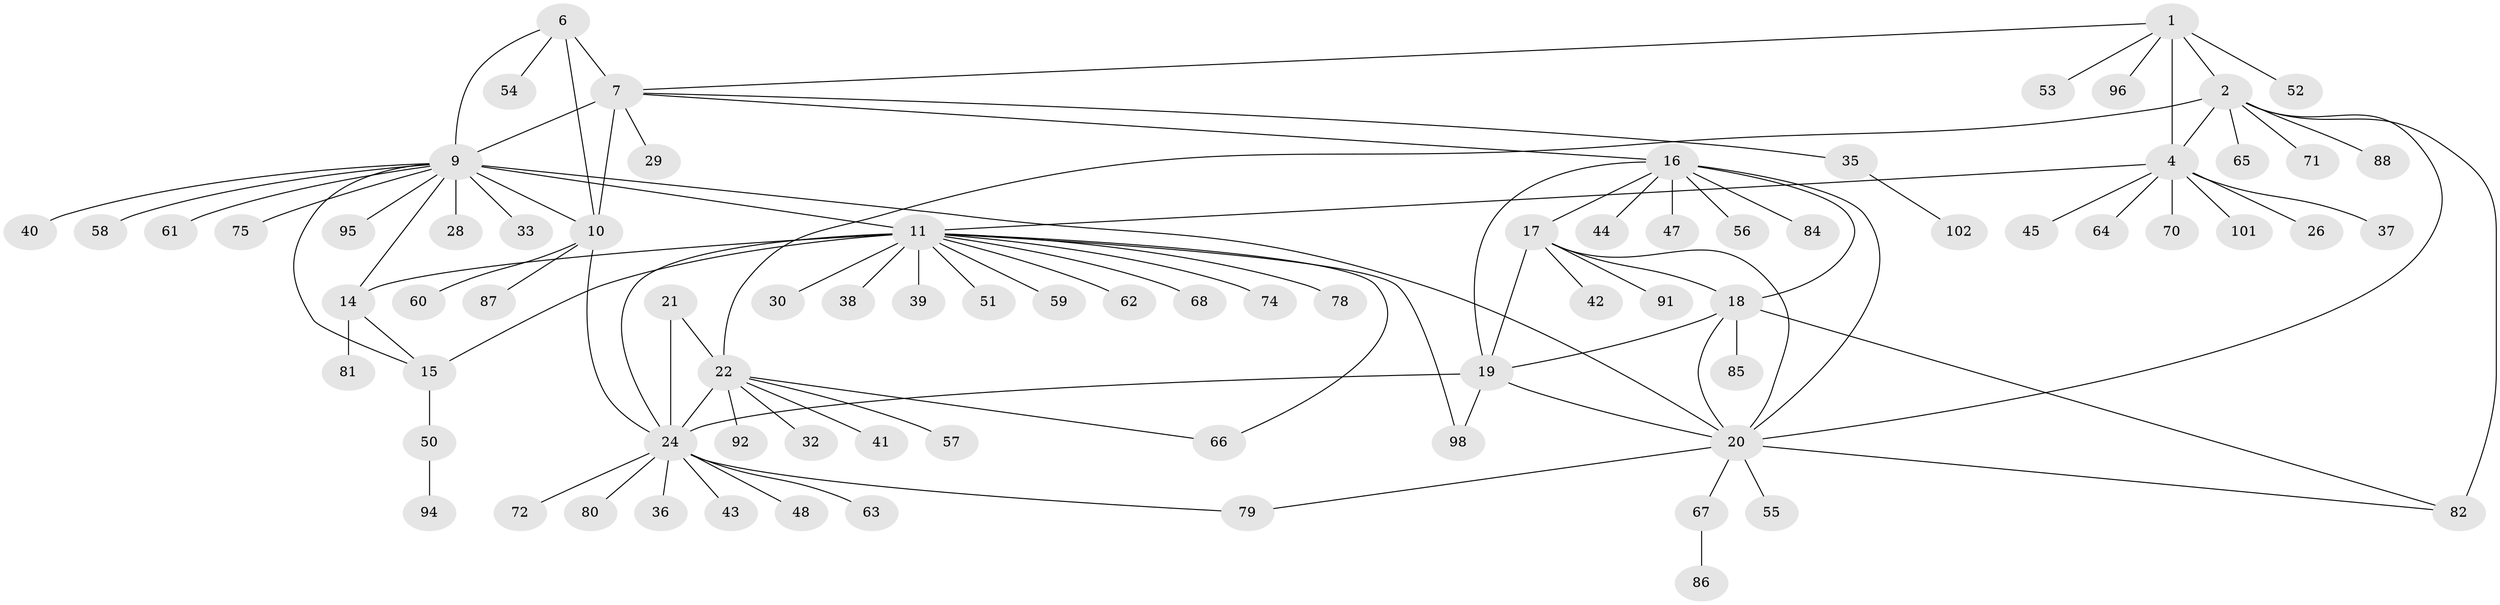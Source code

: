 // original degree distribution, {9: 0.009708737864077669, 6: 0.04854368932038835, 8: 0.05825242718446602, 7: 0.05825242718446602, 5: 0.009708737864077669, 10: 0.02912621359223301, 13: 0.009708737864077669, 11: 0.009708737864077669, 4: 0.009708737864077669, 1: 0.6310679611650486, 3: 0.02912621359223301, 2: 0.0970873786407767}
// Generated by graph-tools (version 1.1) at 2025/42/03/06/25 10:42:14]
// undirected, 79 vertices, 103 edges
graph export_dot {
graph [start="1"]
  node [color=gray90,style=filled];
  1 [super="+34"];
  2 [super="+3"];
  4 [super="+5"];
  6 [super="+73"];
  7 [super="+8"];
  9 [super="+12"];
  10 [super="+46"];
  11 [super="+13"];
  14 [super="+89"];
  15 [super="+49"];
  16 [super="+103"];
  17 [super="+77"];
  18 [super="+27"];
  19 [super="+31"];
  20 [super="+93"];
  21;
  22 [super="+23"];
  24 [super="+25"];
  26;
  28;
  29;
  30;
  32;
  33;
  35 [super="+76"];
  36;
  37;
  38;
  39;
  40;
  41;
  42;
  43 [super="+69"];
  44 [super="+100"];
  45;
  47;
  48;
  50 [super="+99"];
  51;
  52;
  53;
  54 [super="+90"];
  55 [super="+83"];
  56;
  57;
  58;
  59;
  60;
  61;
  62;
  63;
  64;
  65;
  66;
  67;
  68;
  70;
  71;
  72;
  74;
  75;
  78;
  79;
  80;
  81;
  82 [super="+97"];
  84;
  85;
  86;
  87;
  88;
  91;
  92;
  94;
  95;
  96;
  98;
  101;
  102;
  1 -- 2 [weight=2];
  1 -- 4 [weight=2];
  1 -- 7;
  1 -- 52;
  1 -- 53;
  1 -- 96;
  2 -- 4 [weight=4];
  2 -- 20;
  2 -- 65;
  2 -- 82;
  2 -- 22;
  2 -- 71;
  2 -- 88;
  4 -- 37;
  4 -- 70;
  4 -- 11;
  4 -- 64;
  4 -- 101;
  4 -- 45;
  4 -- 26;
  6 -- 7 [weight=2];
  6 -- 9;
  6 -- 10;
  6 -- 54;
  7 -- 9 [weight=2];
  7 -- 10 [weight=2];
  7 -- 16;
  7 -- 35;
  7 -- 29;
  9 -- 10;
  9 -- 28;
  9 -- 33;
  9 -- 61;
  9 -- 75;
  9 -- 95;
  9 -- 20;
  9 -- 40;
  9 -- 58;
  9 -- 11 [weight=2];
  9 -- 14;
  9 -- 15;
  10 -- 24;
  10 -- 60;
  10 -- 87;
  11 -- 14 [weight=2];
  11 -- 15 [weight=2];
  11 -- 30;
  11 -- 39;
  11 -- 51;
  11 -- 59;
  11 -- 66;
  11 -- 98;
  11 -- 68;
  11 -- 38;
  11 -- 74;
  11 -- 78;
  11 -- 62;
  11 -- 24;
  14 -- 15;
  14 -- 81;
  15 -- 50;
  16 -- 17;
  16 -- 18;
  16 -- 19;
  16 -- 20;
  16 -- 44;
  16 -- 47;
  16 -- 56;
  16 -- 84;
  17 -- 18;
  17 -- 19;
  17 -- 20;
  17 -- 42;
  17 -- 91;
  18 -- 19;
  18 -- 20;
  18 -- 85;
  18 -- 82;
  19 -- 20;
  19 -- 98;
  19 -- 24;
  20 -- 55;
  20 -- 67;
  20 -- 79;
  20 -- 82;
  21 -- 22 [weight=2];
  21 -- 24 [weight=2];
  22 -- 24 [weight=4];
  22 -- 41;
  22 -- 57;
  22 -- 92;
  22 -- 32;
  22 -- 66;
  24 -- 63;
  24 -- 72;
  24 -- 79;
  24 -- 36;
  24 -- 43;
  24 -- 48;
  24 -- 80;
  35 -- 102;
  50 -- 94;
  67 -- 86;
}
